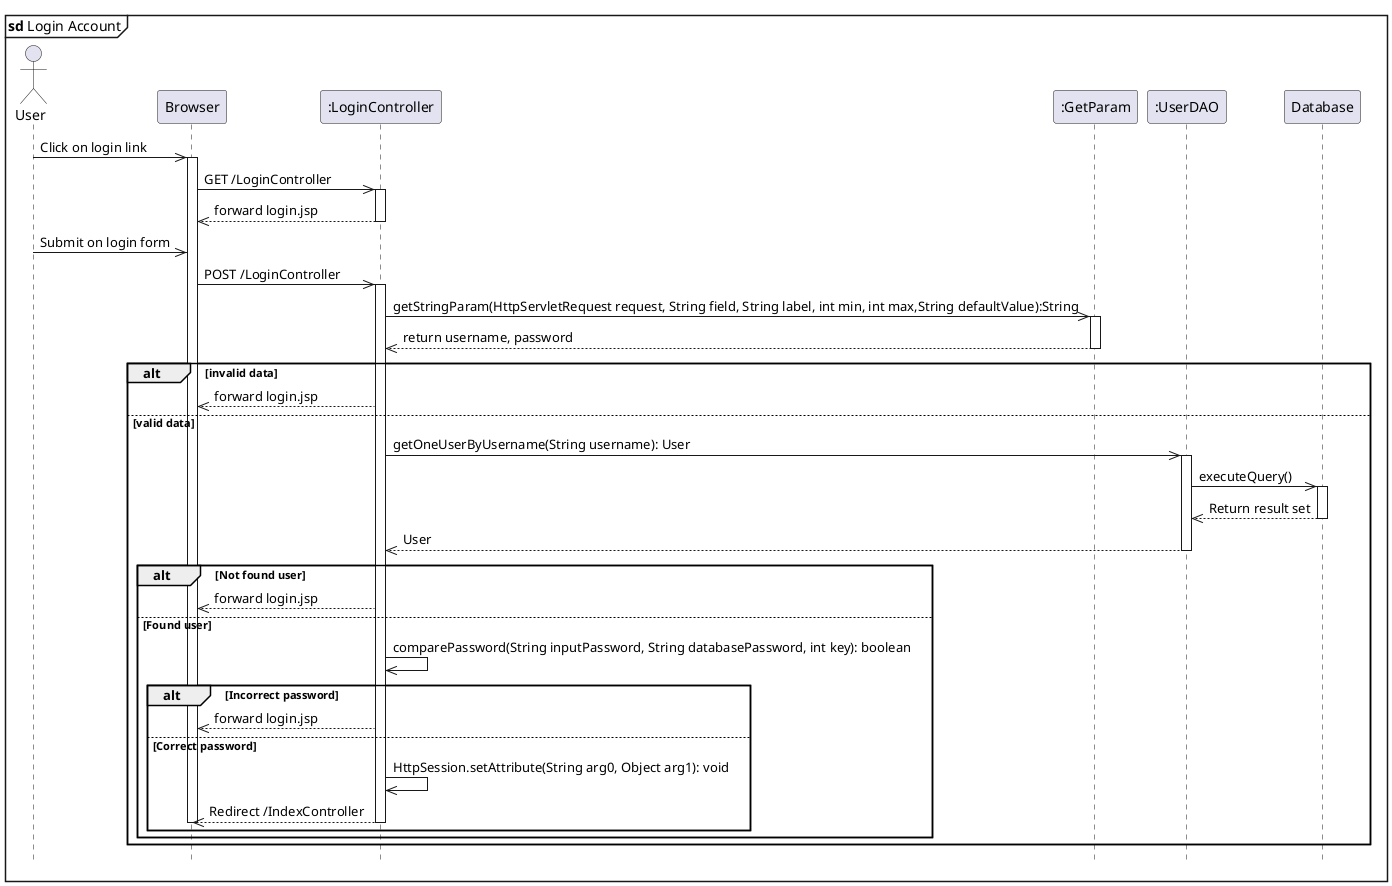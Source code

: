 @startuml loginAccount

hide footbox
mainframe <b>sd</b> Login Account
actor User
participant "Browser" as Browser
participant ":LoginController" as LoginController
participant ":GetParam" as GetParam
participant ":UserDAO" as UserDao
participant "Database" as DB


User ->> Browser: Click on login link
activate Browser

Browser ->> LoginController: GET /LoginController
activate LoginController
LoginController -->> Browser: forward login.jsp
deactivate LoginController



User ->> Browser: Submit on login form
    Browser ->> LoginController: POST /LoginController
    activate LoginController
    LoginController ->> GetParam: getStringParam(HttpServletRequest request, String field, String label, int min, int max,String defaultValue):String
    activate GetParam
    GetParam -->> LoginController: return username, password
    deactivate GetParam
alt invalid data
    LoginController -->> Browser: forward login.jsp
else valid data
    LoginController ->> UserDao: getOneUserByUsername(String username): User
    activate UserDao
    UserDao ->> DB: executeQuery()
    activate DB
    DB -->> UserDao: Return result set
    deactivate DB
    UserDao -->> LoginController: User
    deactivate UserDao
    deactivate GetParam
    alt Not found user
        LoginController -->> Browser: forward login.jsp
    else Found user
        LoginController ->> LoginController: comparePassword(String inputPassword, String databasePassword, int key): boolean
        alt Incorrect password
            LoginController -->> Browser: forward login.jsp
        else Correct password
            LoginController ->> LoginController: HttpSession.setAttribute(String arg0, Object arg1): void
            LoginController -->> Browser: Redirect /IndexController 
            deactivate LoginController
            deactivate Browser
        end
    end       
end
@enduml